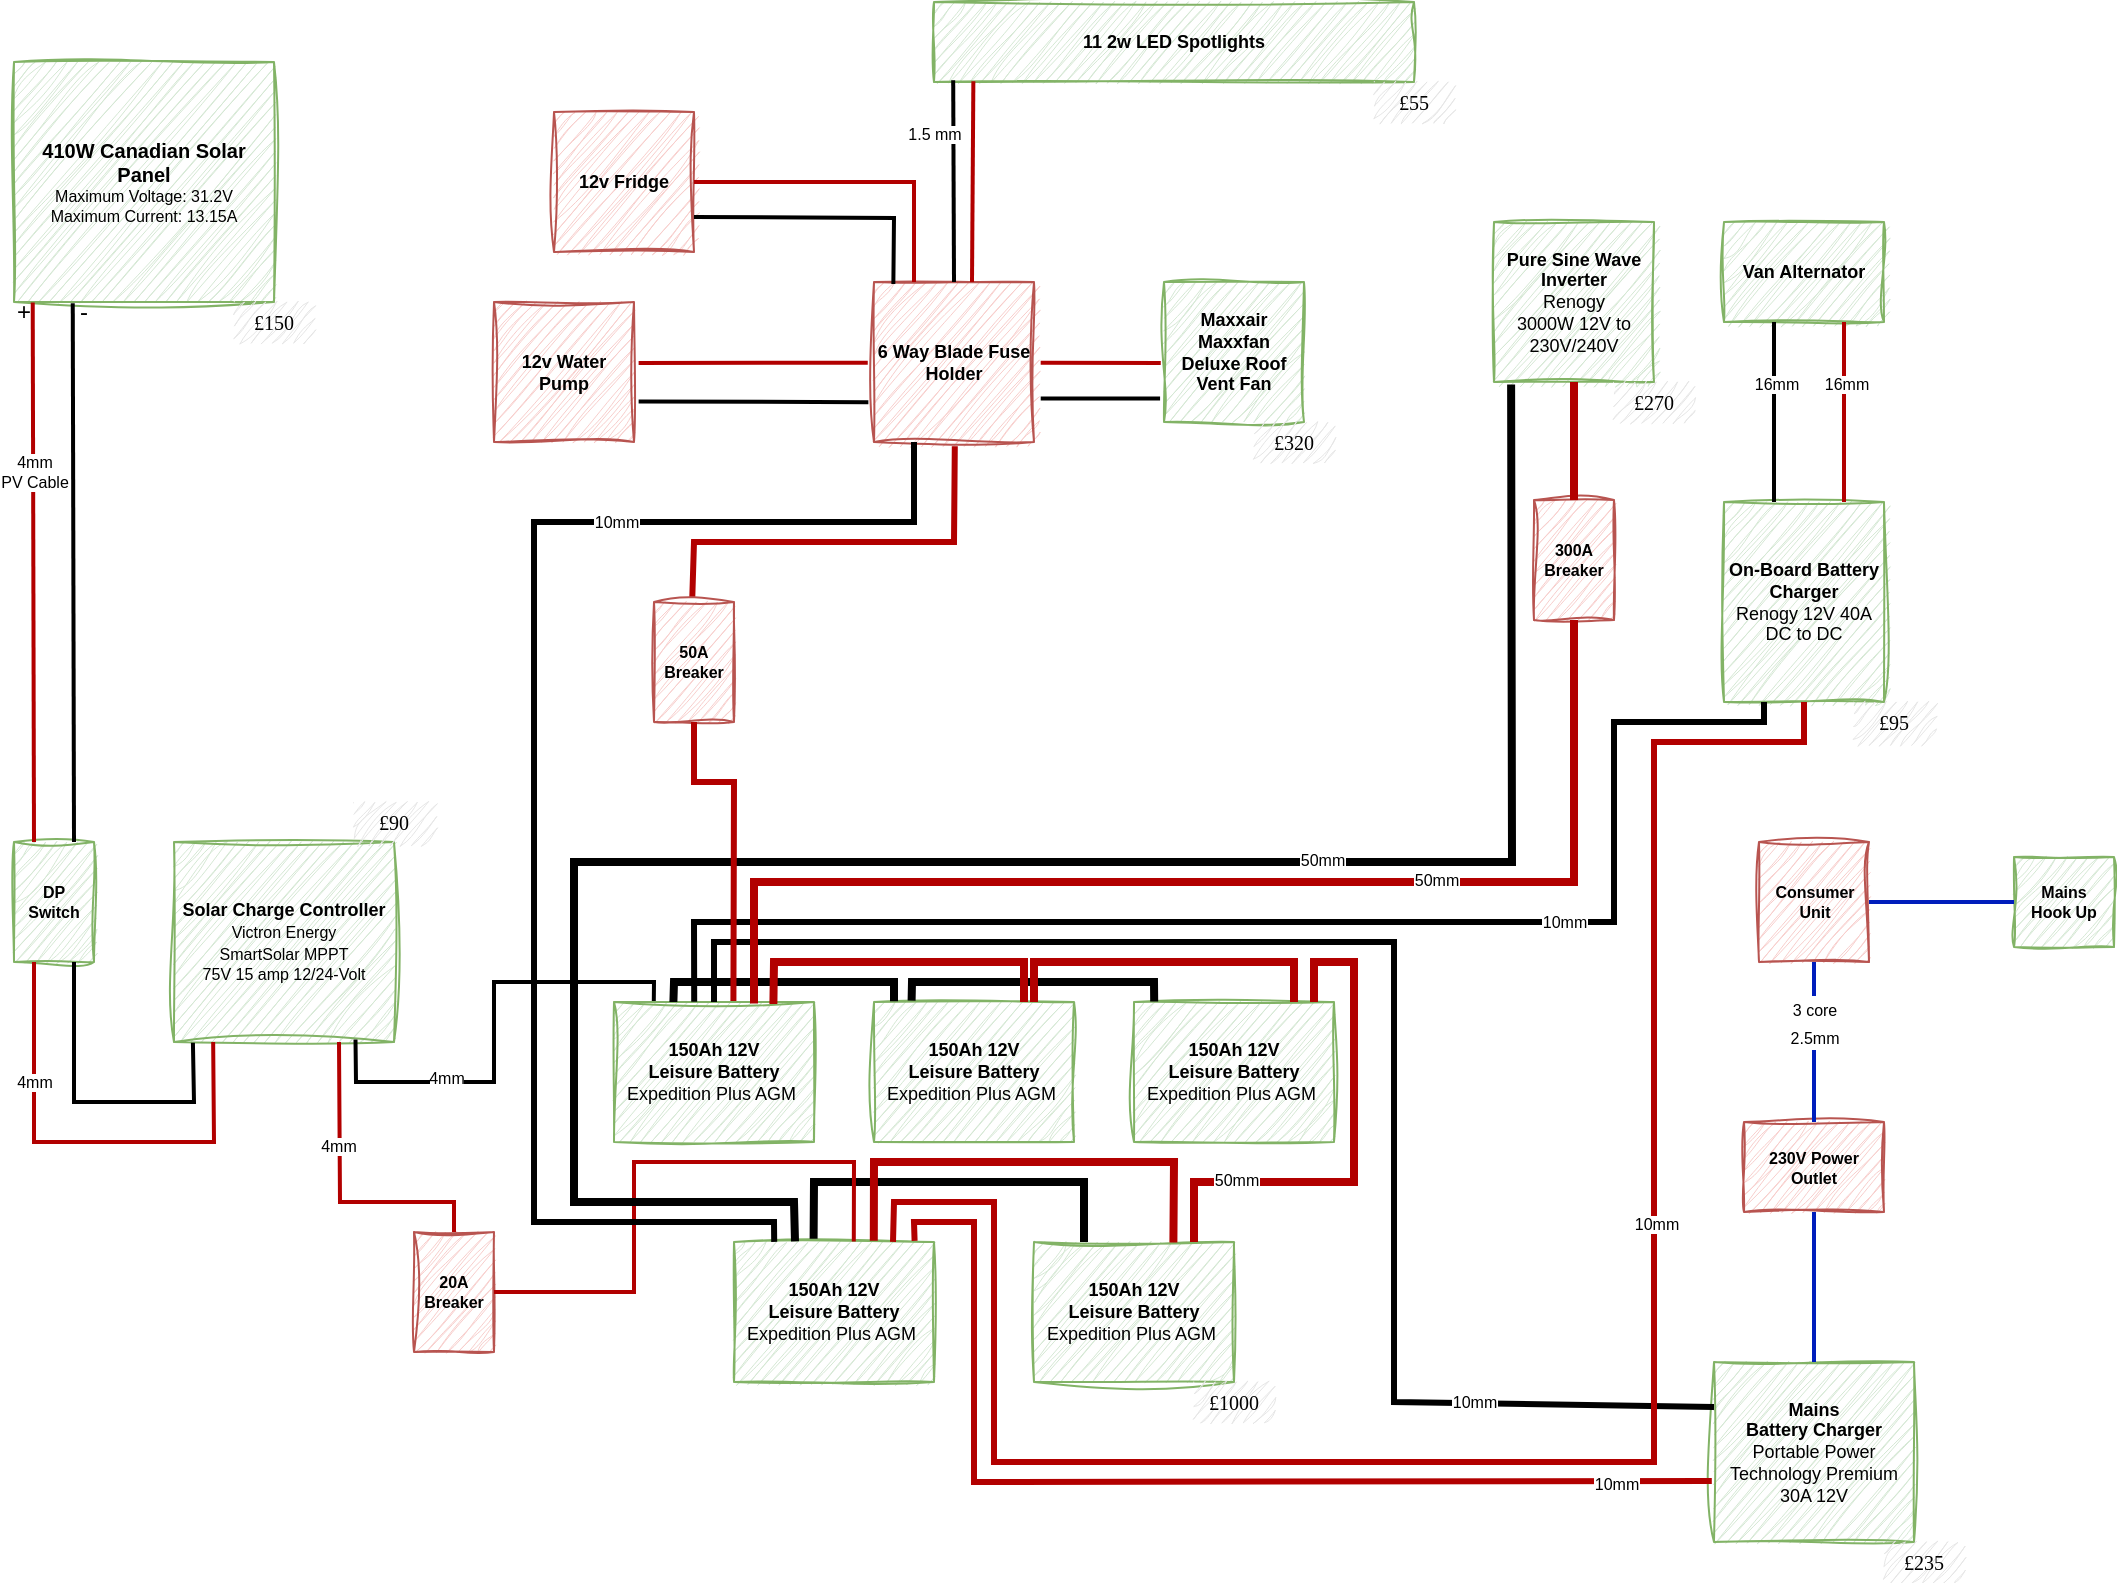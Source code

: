 <mxfile version="21.6.5" type="github">
  <diagram name="Page-1" id="DbgQS2VZ8mDrQ_-aRM_W">
    <mxGraphModel dx="1259" dy="679" grid="1" gridSize="10" guides="1" tooltips="1" connect="1" arrows="1" fold="1" page="1" pageScale="1" pageWidth="1169" pageHeight="827" math="0" shadow="0">
      <root>
        <mxCell id="0" />
        <mxCell id="1" parent="0" />
        <mxCell id="ezjOB3XX6p05gcalG66d-1" value="&lt;b&gt;&lt;font style=&quot;font-size: 10px;&quot;&gt;410W Canadian Solar Panel&lt;/font&gt;&lt;/b&gt;&lt;br style=&quot;font-size: 9px;&quot;&gt;&lt;div style=&quot;font-size: 8px;&quot;&gt;&lt;font style=&quot;font-size: 8px;&quot;&gt;Maximum Voltage: 31.2V&lt;/font&gt;&lt;/div&gt;&lt;div style=&quot;font-size: 8px;&quot;&gt;&lt;font style=&quot;font-size: 8px;&quot;&gt;Maximum Current: 13.15A&lt;/font&gt;&lt;/div&gt;" style="rounded=0;whiteSpace=wrap;html=1;sketch=1;curveFitting=1;jiggle=2;fontSize=9;fillColor=#d5e8d4;strokeColor=#82b366;" parent="1" vertex="1">
          <mxGeometry x="80" y="40" width="130" height="120" as="geometry" />
        </mxCell>
        <mxCell id="ezjOB3XX6p05gcalG66d-2" value="&lt;span style=&quot;font-size: 8px;&quot;&gt;&lt;b style=&quot;font-size: 8px;&quot;&gt;DP Switch&lt;/b&gt;&lt;/span&gt;" style="rounded=0;whiteSpace=wrap;html=1;sketch=1;curveFitting=1;jiggle=2;fontSize=8;fillColor=#d5e8d4;strokeColor=#82b366;" parent="1" vertex="1">
          <mxGeometry x="80" y="430" width="40" height="60" as="geometry" />
        </mxCell>
        <mxCell id="ezjOB3XX6p05gcalG66d-3" value="&lt;b&gt;Solar Charge Controller&lt;/b&gt;&lt;br&gt;&lt;font style=&quot;font-size: 8px;&quot;&gt;Victron Energy &lt;br&gt;SmartSolar MPPT &lt;br&gt;75V 15 amp 12/24-Volt&lt;/font&gt;" style="rounded=0;whiteSpace=wrap;html=1;sketch=1;curveFitting=1;jiggle=2;fontSize=9;fillColor=#d5e8d4;strokeColor=#82b366;" parent="1" vertex="1">
          <mxGeometry x="160" y="430" width="110" height="100" as="geometry" />
        </mxCell>
        <mxCell id="ezjOB3XX6p05gcalG66d-4" value="" style="endArrow=none;html=1;rounded=0;entryX=0.072;entryY=1.002;entryDx=0;entryDy=0;entryPerimeter=0;exitX=0.25;exitY=0;exitDx=0;exitDy=0;strokeWidth=2;fillColor=#e51400;strokeColor=#B20000;" parent="1" source="ezjOB3XX6p05gcalG66d-2" target="ezjOB3XX6p05gcalG66d-1" edge="1">
          <mxGeometry width="50" height="50" relative="1" as="geometry">
            <mxPoint x="620" y="380" as="sourcePoint" />
            <mxPoint x="670" y="330" as="targetPoint" />
          </mxGeometry>
        </mxCell>
        <mxCell id="ezjOB3XX6p05gcalG66d-38" value="4mm&lt;br style=&quot;font-size: 8px;&quot;&gt;PV Cable" style="edgeLabel;html=1;align=center;verticalAlign=middle;resizable=0;points=[];fontSize=8;" parent="ezjOB3XX6p05gcalG66d-4" vertex="1" connectable="0">
          <mxGeometry x="0.527" relative="1" as="geometry">
            <mxPoint y="21" as="offset" />
          </mxGeometry>
        </mxCell>
        <mxCell id="ezjOB3XX6p05gcalG66d-5" value="" style="endArrow=none;html=1;rounded=0;entryX=0.226;entryY=1.005;entryDx=0;entryDy=0;entryPerimeter=0;exitX=0.75;exitY=0;exitDx=0;exitDy=0;strokeWidth=2;" parent="1" source="ezjOB3XX6p05gcalG66d-2" target="ezjOB3XX6p05gcalG66d-1" edge="1">
          <mxGeometry width="50" height="50" relative="1" as="geometry">
            <mxPoint x="111" y="240" as="sourcePoint" />
            <mxPoint x="110" y="160" as="targetPoint" />
          </mxGeometry>
        </mxCell>
        <mxCell id="ezjOB3XX6p05gcalG66d-6" value="+" style="text;html=1;strokeColor=none;fillColor=none;align=center;verticalAlign=middle;whiteSpace=wrap;rounded=0;" parent="1" vertex="1">
          <mxGeometry x="80" y="160" width="10" height="10" as="geometry" />
        </mxCell>
        <mxCell id="ezjOB3XX6p05gcalG66d-7" value="-" style="text;html=1;strokeColor=none;fillColor=none;align=center;verticalAlign=middle;whiteSpace=wrap;rounded=0;" parent="1" vertex="1">
          <mxGeometry x="110" y="160" width="10" height="10" as="geometry" />
        </mxCell>
        <mxCell id="ezjOB3XX6p05gcalG66d-10" value="" style="endArrow=none;html=1;rounded=0;entryX=0.25;entryY=1;entryDx=0;entryDy=0;exitX=0.178;exitY=1;exitDx=0;exitDy=0;strokeWidth=2;fillColor=#e51400;strokeColor=#B20000;exitPerimeter=0;" parent="1" source="ezjOB3XX6p05gcalG66d-3" target="ezjOB3XX6p05gcalG66d-2" edge="1">
          <mxGeometry width="50" height="50" relative="1" as="geometry">
            <mxPoint x="91" y="570" as="sourcePoint" />
            <mxPoint x="90" y="490" as="targetPoint" />
            <Array as="points">
              <mxPoint x="180" y="580" />
              <mxPoint x="90" y="580" />
            </Array>
          </mxGeometry>
        </mxCell>
        <mxCell id="ezjOB3XX6p05gcalG66d-37" value="4mm" style="edgeLabel;html=1;align=center;verticalAlign=middle;resizable=0;points=[];fontSize=8;" parent="ezjOB3XX6p05gcalG66d-10" vertex="1" connectable="0">
          <mxGeometry x="0.27" relative="1" as="geometry">
            <mxPoint y="-24" as="offset" />
          </mxGeometry>
        </mxCell>
        <mxCell id="ezjOB3XX6p05gcalG66d-12" value="" style="endArrow=none;html=1;rounded=0;entryX=0.75;entryY=1;entryDx=0;entryDy=0;exitX=0.086;exitY=1.004;exitDx=0;exitDy=0;strokeWidth=2;exitPerimeter=0;" parent="1" source="ezjOB3XX6p05gcalG66d-3" target="ezjOB3XX6p05gcalG66d-2" edge="1">
          <mxGeometry width="50" height="50" relative="1" as="geometry">
            <mxPoint x="120" y="574.5" as="sourcePoint" />
            <mxPoint x="119" y="495.5" as="targetPoint" />
            <Array as="points">
              <mxPoint x="170" y="560" />
              <mxPoint x="110" y="560" />
            </Array>
          </mxGeometry>
        </mxCell>
        <mxCell id="ezjOB3XX6p05gcalG66d-13" value="&lt;b&gt;150Ah 12V &lt;br&gt;Leisure Battery&lt;br&gt;&lt;/b&gt;Expedition Plus AGM&amp;nbsp;" style="rounded=0;whiteSpace=wrap;html=1;sketch=1;curveFitting=1;jiggle=2;fontSize=9;fillColor=#d5e8d4;strokeColor=#82b366;" parent="1" vertex="1">
          <mxGeometry x="510" y="510" width="100" height="70" as="geometry" />
        </mxCell>
        <mxCell id="ezjOB3XX6p05gcalG66d-14" value="" style="endArrow=none;html=1;rounded=0;exitX=0.199;exitY=-0.005;exitDx=0;exitDy=0;strokeWidth=2;entryX=0.825;entryY=0.988;entryDx=0;entryDy=0;entryPerimeter=0;exitPerimeter=0;" parent="1" source="ezjOB3XX6p05gcalG66d-15" target="ezjOB3XX6p05gcalG66d-3" edge="1">
          <mxGeometry width="50" height="50" relative="1" as="geometry">
            <mxPoint x="309" y="570" as="sourcePoint" />
            <mxPoint x="250" y="530" as="targetPoint" />
            <Array as="points">
              <mxPoint x="400" y="500" />
              <mxPoint x="320" y="500" />
              <mxPoint x="320" y="550" />
              <mxPoint x="251" y="550" />
            </Array>
          </mxGeometry>
        </mxCell>
        <mxCell id="ezjOB3XX6p05gcalG66d-36" value="4mm" style="edgeLabel;html=1;align=center;verticalAlign=middle;resizable=0;points=[];fontSize=8;" parent="ezjOB3XX6p05gcalG66d-14" vertex="1" connectable="0">
          <mxGeometry x="0.424" y="-2" relative="1" as="geometry">
            <mxPoint as="offset" />
          </mxGeometry>
        </mxCell>
        <mxCell id="ezjOB3XX6p05gcalG66d-15" value="&lt;b&gt;150Ah 12V &lt;br&gt;Leisure Battery&lt;br&gt;&lt;/b&gt;Expedition Plus AGM&amp;nbsp;" style="rounded=0;whiteSpace=wrap;html=1;sketch=1;curveFitting=1;jiggle=2;fontSize=9;fillColor=#d5e8d4;strokeColor=#82b366;" parent="1" vertex="1">
          <mxGeometry x="380" y="510" width="100" height="70" as="geometry" />
        </mxCell>
        <mxCell id="ezjOB3XX6p05gcalG66d-16" value="&lt;b&gt;150Ah 12V &lt;br&gt;Leisure Battery&lt;br&gt;&lt;/b&gt;Expedition Plus AGM&amp;nbsp;" style="rounded=0;whiteSpace=wrap;html=1;sketch=1;curveFitting=1;jiggle=2;fontSize=9;fillColor=#d5e8d4;strokeColor=#82b366;" parent="1" vertex="1">
          <mxGeometry x="640" y="510" width="100" height="70" as="geometry" />
        </mxCell>
        <mxCell id="ezjOB3XX6p05gcalG66d-17" value="&lt;b&gt;150Ah 12V &lt;br&gt;Leisure Battery&lt;br&gt;&lt;/b&gt;Expedition Plus AGM&amp;nbsp;" style="rounded=0;whiteSpace=wrap;html=1;sketch=1;curveFitting=1;jiggle=2;fontSize=9;fillColor=#d5e8d4;strokeColor=#82b366;" parent="1" vertex="1">
          <mxGeometry x="440" y="630" width="100" height="70" as="geometry" />
        </mxCell>
        <mxCell id="ezjOB3XX6p05gcalG66d-18" value="&lt;b&gt;150Ah 12V &lt;br&gt;Leisure Battery&lt;br&gt;&lt;/b&gt;Expedition Plus AGM&amp;nbsp;" style="rounded=0;whiteSpace=wrap;html=1;sketch=1;curveFitting=1;jiggle=2;fontSize=9;fillColor=#d5e8d4;strokeColor=#82b366;" parent="1" vertex="1">
          <mxGeometry x="590" y="630" width="100" height="70" as="geometry" />
        </mxCell>
        <mxCell id="ezjOB3XX6p05gcalG66d-21" value="" style="endArrow=none;html=1;rounded=0;exitX=0.1;exitY=-0.005;exitDx=0;exitDy=0;strokeWidth=4;entryX=0.297;entryY=0;entryDx=0;entryDy=0;exitPerimeter=0;strokeColor=#000000;entryPerimeter=0;" parent="1" source="ezjOB3XX6p05gcalG66d-13" target="ezjOB3XX6p05gcalG66d-15" edge="1">
          <mxGeometry width="50" height="50" relative="1" as="geometry">
            <mxPoint x="520" y="510" as="sourcePoint" />
            <mxPoint x="440" y="510" as="targetPoint" />
            <Array as="points">
              <mxPoint x="520" y="500" />
              <mxPoint x="410" y="500" />
            </Array>
          </mxGeometry>
        </mxCell>
        <mxCell id="ezjOB3XX6p05gcalG66d-22" value="" style="endArrow=none;html=1;rounded=0;exitX=0.101;exitY=-0.003;exitDx=0;exitDy=0;strokeWidth=4;entryX=0.188;entryY=-0.01;entryDx=0;entryDy=0;entryPerimeter=0;exitPerimeter=0;" parent="1" source="ezjOB3XX6p05gcalG66d-16" target="ezjOB3XX6p05gcalG66d-13" edge="1">
          <mxGeometry width="50" height="50" relative="1" as="geometry">
            <mxPoint x="700" y="510" as="sourcePoint" />
            <mxPoint x="580" y="510" as="targetPoint" />
            <Array as="points">
              <mxPoint x="650" y="500" />
              <mxPoint x="529" y="500" />
            </Array>
          </mxGeometry>
        </mxCell>
        <mxCell id="ezjOB3XX6p05gcalG66d-23" value="" style="endArrow=none;html=1;rounded=0;exitX=0.25;exitY=0;exitDx=0;exitDy=0;strokeWidth=4;entryX=0.398;entryY=-0.023;entryDx=0;entryDy=0;entryPerimeter=0;" parent="1" source="ezjOB3XX6p05gcalG66d-18" target="ezjOB3XX6p05gcalG66d-17" edge="1">
          <mxGeometry width="50" height="50" relative="1" as="geometry">
            <mxPoint x="610" y="635" as="sourcePoint" />
            <mxPoint x="490" y="635" as="targetPoint" />
            <Array as="points">
              <mxPoint x="615" y="600" />
              <mxPoint x="480" y="600" />
            </Array>
          </mxGeometry>
        </mxCell>
        <mxCell id="ezjOB3XX6p05gcalG66d-24" value="" style="endArrow=none;html=1;rounded=0;exitX=0.75;exitY=0;exitDx=0;exitDy=0;strokeWidth=4;entryX=0.797;entryY=0.014;entryDx=0;entryDy=0;strokeColor=#B20000;fillColor=#e51400;entryPerimeter=0;" parent="1" source="ezjOB3XX6p05gcalG66d-13" target="ezjOB3XX6p05gcalG66d-15" edge="1">
          <mxGeometry width="50" height="50" relative="1" as="geometry">
            <mxPoint x="570" y="490" as="sourcePoint" />
            <mxPoint x="460" y="490" as="targetPoint" />
            <Array as="points">
              <mxPoint x="585" y="490" />
              <mxPoint x="460" y="490" />
            </Array>
          </mxGeometry>
        </mxCell>
        <mxCell id="ezjOB3XX6p05gcalG66d-25" value="" style="endArrow=none;html=1;rounded=0;exitX=0.75;exitY=0;exitDx=0;exitDy=0;strokeWidth=4;entryX=0.75;entryY=0;entryDx=0;entryDy=0;strokeColor=#B20000;fillColor=#e51400;" parent="1" edge="1">
          <mxGeometry width="50" height="50" relative="1" as="geometry">
            <mxPoint x="720" y="510" as="sourcePoint" />
            <mxPoint x="590" y="510" as="targetPoint" />
            <Array as="points">
              <mxPoint x="720" y="490" />
              <mxPoint x="590" y="490" />
            </Array>
          </mxGeometry>
        </mxCell>
        <mxCell id="ezjOB3XX6p05gcalG66d-26" value="" style="endArrow=none;html=1;rounded=0;strokeWidth=4;entryX=0.75;entryY=0;entryDx=0;entryDy=0;strokeColor=#B20000;fillColor=#e51400;" parent="1" edge="1">
          <mxGeometry width="50" height="50" relative="1" as="geometry">
            <mxPoint x="670" y="630" as="sourcePoint" />
            <mxPoint x="730" y="510" as="targetPoint" />
            <Array as="points">
              <mxPoint x="670" y="600" />
              <mxPoint x="750" y="600" />
              <mxPoint x="750" y="490" />
              <mxPoint x="730" y="490" />
            </Array>
          </mxGeometry>
        </mxCell>
        <mxCell id="ezjOB3XX6p05gcalG66d-71" value="50mm" style="edgeLabel;html=1;align=center;verticalAlign=middle;resizable=0;points=[];fontSize=8;" parent="ezjOB3XX6p05gcalG66d-26" vertex="1" connectable="0">
          <mxGeometry x="-0.608" y="1" relative="1" as="geometry">
            <mxPoint as="offset" />
          </mxGeometry>
        </mxCell>
        <mxCell id="ezjOB3XX6p05gcalG66d-27" value="" style="endArrow=none;html=1;rounded=0;exitX=0.697;exitY=0.004;exitDx=0;exitDy=0;strokeWidth=4;entryX=0.699;entryY=-0.009;entryDx=0;entryDy=0;strokeColor=#B20000;fillColor=#e51400;entryPerimeter=0;exitPerimeter=0;" parent="1" source="ezjOB3XX6p05gcalG66d-18" target="ezjOB3XX6p05gcalG66d-17" edge="1">
          <mxGeometry width="50" height="50" relative="1" as="geometry">
            <mxPoint x="660" y="620" as="sourcePoint" />
            <mxPoint x="530" y="620" as="targetPoint" />
            <Array as="points">
              <mxPoint x="660" y="590" />
              <mxPoint x="510" y="590" />
            </Array>
          </mxGeometry>
        </mxCell>
        <mxCell id="ezjOB3XX6p05gcalG66d-28" value="&lt;span style=&quot;font-size: 8px;&quot;&gt;&lt;b style=&quot;font-size: 8px;&quot;&gt;20A&lt;br&gt;Breaker&lt;br&gt;&lt;/b&gt;&lt;/span&gt;" style="rounded=0;whiteSpace=wrap;html=1;sketch=1;curveFitting=1;jiggle=2;fontSize=8;fillColor=#f8cecc;strokeColor=#b85450;" parent="1" vertex="1">
          <mxGeometry x="280" y="625" width="40" height="60" as="geometry" />
        </mxCell>
        <mxCell id="ezjOB3XX6p05gcalG66d-30" value="" style="endArrow=none;html=1;rounded=0;strokeWidth=2;entryX=1;entryY=0.5;entryDx=0;entryDy=0;strokeColor=#B20000;fillColor=#e51400;exitX=0.599;exitY=-0.003;exitDx=0;exitDy=0;exitPerimeter=0;" parent="1" source="ezjOB3XX6p05gcalG66d-17" target="ezjOB3XX6p05gcalG66d-28" edge="1">
          <mxGeometry width="50" height="50" relative="1" as="geometry">
            <mxPoint x="510" y="629" as="sourcePoint" />
            <mxPoint x="390" y="620" as="targetPoint" />
            <Array as="points">
              <mxPoint x="500" y="590" />
              <mxPoint x="390" y="590" />
              <mxPoint x="390" y="655" />
            </Array>
          </mxGeometry>
        </mxCell>
        <mxCell id="ezjOB3XX6p05gcalG66d-32" value="" style="endArrow=none;html=1;rounded=0;exitX=0.5;exitY=0;exitDx=0;exitDy=0;strokeWidth=2;entryX=0.75;entryY=1;entryDx=0;entryDy=0;strokeColor=#B20000;fillColor=#e51400;" parent="1" source="ezjOB3XX6p05gcalG66d-28" target="ezjOB3XX6p05gcalG66d-3" edge="1">
          <mxGeometry width="50" height="50" relative="1" as="geometry">
            <mxPoint x="300" y="630" as="sourcePoint" />
            <mxPoint x="100" y="665" as="targetPoint" />
            <Array as="points">
              <mxPoint x="300" y="610" />
              <mxPoint x="243" y="610" />
            </Array>
          </mxGeometry>
        </mxCell>
        <mxCell id="ezjOB3XX6p05gcalG66d-35" value="4mm" style="edgeLabel;html=1;align=center;verticalAlign=middle;resizable=0;points=[];fontSize=8;" parent="ezjOB3XX6p05gcalG66d-32" vertex="1" connectable="0">
          <mxGeometry x="0.32" y="1" relative="1" as="geometry">
            <mxPoint as="offset" />
          </mxGeometry>
        </mxCell>
        <mxCell id="ezjOB3XX6p05gcalG66d-39" value="&lt;b&gt;Mains &lt;/b&gt;&lt;br&gt;&lt;b&gt;Battery Charger&lt;/b&gt;&lt;br&gt;Portable Power Technology Premium 30A 12V" style="rounded=0;whiteSpace=wrap;html=1;sketch=1;curveFitting=1;jiggle=2;fontSize=9;fillColor=#d5e8d4;strokeColor=#82b366;" parent="1" vertex="1">
          <mxGeometry x="930" y="690" width="100" height="90" as="geometry" />
        </mxCell>
        <mxCell id="ezjOB3XX6p05gcalG66d-40" value="" style="endArrow=none;html=1;rounded=0;strokeWidth=3;entryX=0.903;entryY=-0.008;entryDx=0;entryDy=0;strokeColor=#B20000;fillColor=#e51400;entryPerimeter=0;exitX=-0.011;exitY=0.661;exitDx=0;exitDy=0;exitPerimeter=0;" parent="1" source="ezjOB3XX6p05gcalG66d-39" target="ezjOB3XX6p05gcalG66d-17" edge="1">
          <mxGeometry width="50" height="50" relative="1" as="geometry">
            <mxPoint x="800" y="750" as="sourcePoint" />
            <mxPoint x="540" y="635" as="targetPoint" />
            <Array as="points">
              <mxPoint x="560" y="750" />
              <mxPoint x="560" y="620" />
              <mxPoint x="530" y="620" />
            </Array>
          </mxGeometry>
        </mxCell>
        <mxCell id="ezjOB3XX6p05gcalG66d-50" value="10mm" style="edgeLabel;html=1;align=center;verticalAlign=middle;resizable=0;points=[];fontSize=8;" parent="ezjOB3XX6p05gcalG66d-40" vertex="1" connectable="0">
          <mxGeometry x="-0.368" y="1" relative="1" as="geometry">
            <mxPoint x="122" as="offset" />
          </mxGeometry>
        </mxCell>
        <mxCell id="ezjOB3XX6p05gcalG66d-41" value="" style="endArrow=none;html=1;rounded=0;strokeWidth=3;strokeColor=#000000;exitX=0;exitY=0.25;exitDx=0;exitDy=0;entryX=0.5;entryY=0;entryDx=0;entryDy=0;" parent="1" source="ezjOB3XX6p05gcalG66d-39" target="ezjOB3XX6p05gcalG66d-15" edge="1">
          <mxGeometry width="50" height="50" relative="1" as="geometry">
            <mxPoint x="770" y="742.098" as="sourcePoint" />
            <mxPoint x="420" y="510" as="targetPoint" />
            <Array as="points">
              <mxPoint x="770" y="710" />
              <mxPoint x="770" y="480" />
              <mxPoint x="430" y="480" />
            </Array>
          </mxGeometry>
        </mxCell>
        <mxCell id="ezjOB3XX6p05gcalG66d-70" value="10mm" style="edgeLabel;html=1;align=center;verticalAlign=middle;resizable=0;points=[];fontSize=8;" parent="ezjOB3XX6p05gcalG66d-41" vertex="1" connectable="0">
          <mxGeometry x="-0.683" y="-1" relative="1" as="geometry">
            <mxPoint as="offset" />
          </mxGeometry>
        </mxCell>
        <mxCell id="ezjOB3XX6p05gcalG66d-42" value="&lt;span style=&quot;font-size: 8px;&quot;&gt;&lt;b style=&quot;font-size: 8px;&quot;&gt;230V Power Outlet&lt;br&gt;&lt;/b&gt;&lt;/span&gt;" style="rounded=0;whiteSpace=wrap;html=1;sketch=1;curveFitting=1;jiggle=2;fontSize=8;fillColor=#f8cecc;strokeColor=#b85450;" parent="1" vertex="1">
          <mxGeometry x="945" y="570" width="70" height="45" as="geometry" />
        </mxCell>
        <mxCell id="ezjOB3XX6p05gcalG66d-44" value="&lt;span style=&quot;font-size: 8px;&quot;&gt;&lt;b style=&quot;font-size: 8px;&quot;&gt;Consumer&lt;br&gt;Unit&lt;br&gt;&lt;/b&gt;&lt;/span&gt;" style="rounded=0;whiteSpace=wrap;html=1;sketch=1;curveFitting=1;jiggle=2;fontSize=8;fillColor=#f8cecc;strokeColor=#b85450;" parent="1" vertex="1">
          <mxGeometry x="952.5" y="430" width="55" height="60" as="geometry" />
        </mxCell>
        <mxCell id="ezjOB3XX6p05gcalG66d-45" value="&lt;span style=&quot;font-size: 8px;&quot;&gt;&lt;b style=&quot;font-size: 8px;&quot;&gt;Mains &lt;br&gt;Hook Up&lt;br&gt;&lt;/b&gt;&lt;/span&gt;" style="rounded=0;whiteSpace=wrap;html=1;sketch=1;curveFitting=1;jiggle=2;fontSize=8;fillColor=#d5e8d4;strokeColor=#82b366;" parent="1" vertex="1">
          <mxGeometry x="1080" y="437.5" width="50" height="45" as="geometry" />
        </mxCell>
        <mxCell id="ezjOB3XX6p05gcalG66d-46" value="" style="endArrow=none;html=1;rounded=0;strokeWidth=2;strokeColor=#001DBC;exitX=0.5;exitY=0;exitDx=0;exitDy=0;entryX=0.5;entryY=1;entryDx=0;entryDy=0;fillColor=#0050ef;" parent="1" source="ezjOB3XX6p05gcalG66d-39" target="ezjOB3XX6p05gcalG66d-42" edge="1">
          <mxGeometry width="50" height="50" relative="1" as="geometry">
            <mxPoint x="940" y="723" as="sourcePoint" />
            <mxPoint x="430" y="520" as="targetPoint" />
          </mxGeometry>
        </mxCell>
        <mxCell id="ezjOB3XX6p05gcalG66d-48" value="&lt;font style=&quot;font-size: 8px;&quot;&gt;3 core&lt;br&gt;2.5mm&lt;/font&gt;" style="endArrow=none;html=1;rounded=0;strokeWidth=2;strokeColor=#001DBC;exitX=0.5;exitY=0;exitDx=0;exitDy=0;entryX=0.5;entryY=1;entryDx=0;entryDy=0;fillColor=#0050ef;" parent="1" source="ezjOB3XX6p05gcalG66d-42" target="ezjOB3XX6p05gcalG66d-44" edge="1">
          <mxGeometry x="0.25" width="50" height="50" relative="1" as="geometry">
            <mxPoint x="1070" y="595" as="sourcePoint" />
            <mxPoint x="1070" y="520" as="targetPoint" />
            <mxPoint as="offset" />
          </mxGeometry>
        </mxCell>
        <mxCell id="ezjOB3XX6p05gcalG66d-49" value="" style="endArrow=none;html=1;rounded=0;strokeWidth=2;strokeColor=#001DBC;exitX=1;exitY=0.5;exitDx=0;exitDy=0;entryX=0;entryY=0.5;entryDx=0;entryDy=0;fillColor=#0050ef;" parent="1" source="ezjOB3XX6p05gcalG66d-44" target="ezjOB3XX6p05gcalG66d-45" edge="1">
          <mxGeometry width="50" height="50" relative="1" as="geometry">
            <mxPoint x="990" y="580" as="sourcePoint" />
            <mxPoint x="990" y="500" as="targetPoint" />
          </mxGeometry>
        </mxCell>
        <mxCell id="ezjOB3XX6p05gcalG66d-51" value="&lt;b&gt;On-Board Battery Charger&lt;br&gt;&lt;/b&gt;Renogy 12V 40A DC to DC" style="rounded=0;whiteSpace=wrap;html=1;sketch=1;curveFitting=1;jiggle=2;fontSize=9;fillColor=#d5e8d4;strokeColor=#82b366;" parent="1" vertex="1">
          <mxGeometry x="935" y="260" width="80" height="100" as="geometry" />
        </mxCell>
        <mxCell id="ezjOB3XX6p05gcalG66d-52" value="" style="endArrow=none;html=1;rounded=0;strokeWidth=3;entryX=0.795;entryY=-0.001;entryDx=0;entryDy=0;strokeColor=#B20000;fillColor=#e51400;entryPerimeter=0;exitX=0.5;exitY=1;exitDx=0;exitDy=0;" parent="1" source="ezjOB3XX6p05gcalG66d-51" target="ezjOB3XX6p05gcalG66d-17" edge="1">
          <mxGeometry width="50" height="50" relative="1" as="geometry">
            <mxPoint x="939" y="759" as="sourcePoint" />
            <mxPoint x="540" y="639" as="targetPoint" />
            <Array as="points">
              <mxPoint x="975" y="380" />
              <mxPoint x="900" y="380" />
              <mxPoint x="900" y="740" />
              <mxPoint x="570" y="740" />
              <mxPoint x="570" y="610" />
              <mxPoint x="520" y="610" />
            </Array>
          </mxGeometry>
        </mxCell>
        <mxCell id="ezjOB3XX6p05gcalG66d-54" value="10mm" style="edgeLabel;html=1;align=center;verticalAlign=middle;resizable=0;points=[];fontSize=8;" parent="ezjOB3XX6p05gcalG66d-52" vertex="1" connectable="0">
          <mxGeometry x="-0.318" y="1" relative="1" as="geometry">
            <mxPoint as="offset" />
          </mxGeometry>
        </mxCell>
        <mxCell id="ezjOB3XX6p05gcalG66d-55" value="" style="endArrow=none;html=1;rounded=0;exitX=0.25;exitY=1;exitDx=0;exitDy=0;strokeWidth=3;entryX=0.401;entryY=-0.001;entryDx=0;entryDy=0;strokeColor=#000000;entryPerimeter=0;" parent="1" source="ezjOB3XX6p05gcalG66d-51" target="ezjOB3XX6p05gcalG66d-15" edge="1">
          <mxGeometry width="50" height="50" relative="1" as="geometry">
            <mxPoint x="530" y="520" as="sourcePoint" />
            <mxPoint x="420" y="520" as="targetPoint" />
            <Array as="points">
              <mxPoint x="955" y="370" />
              <mxPoint x="880" y="370" />
              <mxPoint x="880" y="470" />
              <mxPoint x="420" y="470" />
            </Array>
          </mxGeometry>
        </mxCell>
        <mxCell id="ezjOB3XX6p05gcalG66d-69" value="10mm" style="edgeLabel;html=1;align=center;verticalAlign=middle;resizable=0;points=[];fontSize=8;" parent="ezjOB3XX6p05gcalG66d-55" vertex="1" connectable="0">
          <mxGeometry x="-0.386" relative="1" as="geometry">
            <mxPoint as="offset" />
          </mxGeometry>
        </mxCell>
        <mxCell id="ezjOB3XX6p05gcalG66d-56" value="&lt;b&gt;Van Alternator&lt;/b&gt;" style="rounded=0;whiteSpace=wrap;html=1;sketch=1;curveFitting=1;jiggle=2;fontSize=9;fillColor=#d5e8d4;strokeColor=#82b366;" parent="1" vertex="1">
          <mxGeometry x="935" y="120" width="80" height="50" as="geometry" />
        </mxCell>
        <mxCell id="ezjOB3XX6p05gcalG66d-57" value="" style="endArrow=none;html=1;rounded=0;strokeWidth=2;entryX=0.75;entryY=0;entryDx=0;entryDy=0;strokeColor=#B20000;fillColor=#e51400;exitX=0.75;exitY=1;exitDx=0;exitDy=0;" parent="1" source="ezjOB3XX6p05gcalG66d-56" target="ezjOB3XX6p05gcalG66d-51" edge="1">
          <mxGeometry width="50" height="50" relative="1" as="geometry">
            <mxPoint x="1025" y="278" as="sourcePoint" />
            <mxPoint x="570" y="548" as="targetPoint" />
          </mxGeometry>
        </mxCell>
        <mxCell id="ezjOB3XX6p05gcalG66d-58" value="16mm" style="edgeLabel;html=1;align=center;verticalAlign=middle;resizable=0;points=[];fontSize=8;" parent="ezjOB3XX6p05gcalG66d-57" vertex="1" connectable="0">
          <mxGeometry x="-0.318" y="1" relative="1" as="geometry">
            <mxPoint as="offset" />
          </mxGeometry>
        </mxCell>
        <mxCell id="ezjOB3XX6p05gcalG66d-59" value="" style="endArrow=none;html=1;rounded=0;strokeWidth=2;entryX=0.75;entryY=0;entryDx=0;entryDy=0;strokeColor=#000000;fillColor=#e51400;" parent="1" edge="1">
          <mxGeometry width="50" height="50" relative="1" as="geometry">
            <mxPoint x="960" y="170" as="sourcePoint" />
            <mxPoint x="960" y="260" as="targetPoint" />
          </mxGeometry>
        </mxCell>
        <mxCell id="ezjOB3XX6p05gcalG66d-60" value="16mm" style="edgeLabel;html=1;align=center;verticalAlign=middle;resizable=0;points=[];fontSize=8;" parent="ezjOB3XX6p05gcalG66d-59" vertex="1" connectable="0">
          <mxGeometry x="-0.318" y="1" relative="1" as="geometry">
            <mxPoint as="offset" />
          </mxGeometry>
        </mxCell>
        <mxCell id="ezjOB3XX6p05gcalG66d-61" value="&lt;b&gt;Pure Sine Wave Inverter&lt;br&gt;&lt;/b&gt;Renogy&lt;br&gt;3000W 12V to 230V/240V" style="rounded=0;whiteSpace=wrap;html=1;sketch=1;curveFitting=1;jiggle=2;fontSize=9;fillColor=#d5e8d4;strokeColor=#82b366;" parent="1" vertex="1">
          <mxGeometry x="820" y="120" width="80" height="80" as="geometry" />
        </mxCell>
        <mxCell id="ezjOB3XX6p05gcalG66d-62" value="&lt;span style=&quot;font-size: 8px;&quot;&gt;&lt;b style=&quot;font-size: 8px;&quot;&gt;300A&lt;br&gt;Breaker&lt;br&gt;&lt;/b&gt;&lt;/span&gt;" style="rounded=0;whiteSpace=wrap;html=1;sketch=1;curveFitting=1;jiggle=2;fontSize=8;fillColor=#f8cecc;strokeColor=#b85450;" parent="1" vertex="1">
          <mxGeometry x="840" y="259.04" width="40" height="60" as="geometry" />
        </mxCell>
        <mxCell id="ezjOB3XX6p05gcalG66d-63" value="" style="endArrow=none;html=1;rounded=0;strokeWidth=4;entryX=0.7;entryY=0.01;entryDx=0;entryDy=0;strokeColor=#B20000;entryPerimeter=0;exitX=0.5;exitY=1;exitDx=0;exitDy=0;fillColor=#e51400;" parent="1" source="ezjOB3XX6p05gcalG66d-62" target="ezjOB3XX6p05gcalG66d-15" edge="1">
          <mxGeometry width="50" height="50" relative="1" as="geometry">
            <mxPoint x="830" y="270" as="sourcePoint" />
            <mxPoint x="430" y="520" as="targetPoint" />
            <Array as="points">
              <mxPoint x="860" y="450" />
              <mxPoint x="450" y="450" />
            </Array>
          </mxGeometry>
        </mxCell>
        <mxCell id="ezjOB3XX6p05gcalG66d-64" value="50mm" style="edgeLabel;html=1;align=center;verticalAlign=middle;resizable=0;points=[];fontSize=8;" parent="ezjOB3XX6p05gcalG66d-63" vertex="1" connectable="0">
          <mxGeometry x="-0.336" y="-1" relative="1" as="geometry">
            <mxPoint as="offset" />
          </mxGeometry>
        </mxCell>
        <mxCell id="ezjOB3XX6p05gcalG66d-65" value="" style="endArrow=none;html=1;rounded=0;strokeWidth=4;strokeColor=#000000;exitX=0.107;exitY=1.015;exitDx=0;exitDy=0;fillColor=#e51400;exitPerimeter=0;entryX=0.305;entryY=-0.004;entryDx=0;entryDy=0;entryPerimeter=0;" parent="1" source="ezjOB3XX6p05gcalG66d-61" target="ezjOB3XX6p05gcalG66d-17" edge="1">
          <mxGeometry width="50" height="50" relative="1" as="geometry">
            <mxPoint x="810" y="249" as="sourcePoint" />
            <mxPoint x="360" y="620" as="targetPoint" />
            <Array as="points">
              <mxPoint x="829" y="440" />
              <mxPoint x="360" y="440" />
              <mxPoint x="360" y="610" />
              <mxPoint x="470" y="610" />
            </Array>
          </mxGeometry>
        </mxCell>
        <mxCell id="ezjOB3XX6p05gcalG66d-66" value="50mm" style="edgeLabel;html=1;align=center;verticalAlign=middle;resizable=0;points=[];fontSize=8;" parent="ezjOB3XX6p05gcalG66d-65" vertex="1" connectable="0">
          <mxGeometry x="-0.336" y="-1" relative="1" as="geometry">
            <mxPoint as="offset" />
          </mxGeometry>
        </mxCell>
        <mxCell id="ezjOB3XX6p05gcalG66d-67" value="" style="endArrow=none;html=1;rounded=0;strokeWidth=4;strokeColor=#B20000;exitX=0.5;exitY=1;exitDx=0;exitDy=0;fillColor=#e51400;entryX=0.5;entryY=0;entryDx=0;entryDy=0;" parent="1" source="ezjOB3XX6p05gcalG66d-61" target="ezjOB3XX6p05gcalG66d-62" edge="1">
          <mxGeometry width="50" height="50" relative="1" as="geometry">
            <mxPoint x="839" y="211" as="sourcePoint" />
            <mxPoint x="523" y="720" as="targetPoint" />
          </mxGeometry>
        </mxCell>
        <mxCell id="ezjOB3XX6p05gcalG66d-72" value="&lt;b&gt;6 Way Blade Fuse Holder&lt;/b&gt;" style="rounded=0;whiteSpace=wrap;html=1;sketch=1;curveFitting=1;jiggle=2;fontSize=9;fillColor=#f8cecc;strokeColor=#b85450;" parent="1" vertex="1">
          <mxGeometry x="510" y="150" width="80" height="80" as="geometry" />
        </mxCell>
        <mxCell id="ezjOB3XX6p05gcalG66d-73" value="&lt;span style=&quot;font-size: 8px;&quot;&gt;&lt;b style=&quot;font-size: 8px;&quot;&gt;50A&lt;br&gt;Breaker&lt;br&gt;&lt;/b&gt;&lt;/span&gt;" style="rounded=0;whiteSpace=wrap;html=1;sketch=1;curveFitting=1;jiggle=2;fontSize=8;fillColor=#f8cecc;strokeColor=#b85450;" parent="1" vertex="1">
          <mxGeometry x="400" y="310" width="40" height="60" as="geometry" />
        </mxCell>
        <mxCell id="ezjOB3XX6p05gcalG66d-74" value="" style="endArrow=none;html=1;rounded=0;strokeWidth=3;strokeColor=#B20000;exitX=0.5;exitY=1;exitDx=0;exitDy=0;fillColor=#e51400;entryX=0.5;entryY=0;entryDx=0;entryDy=0;" parent="1" source="ezjOB3XX6p05gcalG66d-73" edge="1">
          <mxGeometry width="50" height="50" relative="1" as="geometry">
            <mxPoint x="439.71" y="450.5" as="sourcePoint" />
            <mxPoint x="439.71" y="509.5" as="targetPoint" />
            <Array as="points">
              <mxPoint x="420" y="400" />
              <mxPoint x="440" y="400" />
            </Array>
          </mxGeometry>
        </mxCell>
        <mxCell id="ezjOB3XX6p05gcalG66d-75" value="" style="endArrow=none;html=1;rounded=0;strokeWidth=3;strokeColor=#B20000;exitX=0.479;exitY=-0.046;exitDx=0;exitDy=0;fillColor=#e51400;entryX=0.505;entryY=1.027;entryDx=0;entryDy=0;exitPerimeter=0;entryPerimeter=0;" parent="1" source="ezjOB3XX6p05gcalG66d-73" target="ezjOB3XX6p05gcalG66d-72" edge="1">
          <mxGeometry width="50" height="50" relative="1" as="geometry">
            <mxPoint x="500" y="319.04" as="sourcePoint" />
            <mxPoint x="519.71" y="458.54" as="targetPoint" />
            <Array as="points">
              <mxPoint x="420" y="280" />
              <mxPoint x="550" y="280" />
            </Array>
          </mxGeometry>
        </mxCell>
        <mxCell id="ezjOB3XX6p05gcalG66d-76" value="" style="endArrow=none;html=1;rounded=0;strokeWidth=3;strokeColor=#000000;fillColor=#e51400;entryX=0.25;entryY=1;entryDx=0;entryDy=0;exitX=0.201;exitY=-0.001;exitDx=0;exitDy=0;exitPerimeter=0;" parent="1" source="ezjOB3XX6p05gcalG66d-17" target="ezjOB3XX6p05gcalG66d-72" edge="1">
          <mxGeometry width="50" height="50" relative="1" as="geometry">
            <mxPoint x="420" y="683.896" as="sourcePoint" />
            <mxPoint x="560" y="242" as="targetPoint" />
            <Array as="points">
              <mxPoint x="460" y="620" />
              <mxPoint x="340" y="620" />
              <mxPoint x="340" y="270" />
              <mxPoint x="530" y="270" />
            </Array>
          </mxGeometry>
        </mxCell>
        <mxCell id="ezjOB3XX6p05gcalG66d-77" value="10mm" style="edgeLabel;html=1;align=center;verticalAlign=middle;resizable=0;points=[];fontSize=8;" parent="ezjOB3XX6p05gcalG66d-76" vertex="1" connectable="0">
          <mxGeometry x="0.466" relative="1" as="geometry">
            <mxPoint as="offset" />
          </mxGeometry>
        </mxCell>
        <mxCell id="ezjOB3XX6p05gcalG66d-78" value="&lt;b&gt;11 2w LED Spotlights&lt;/b&gt;" style="rounded=0;whiteSpace=wrap;html=1;sketch=1;curveFitting=1;jiggle=2;fontSize=9;fillColor=#d5e8d4;strokeColor=#82b366;" parent="1" vertex="1">
          <mxGeometry x="540" y="10" width="240" height="40" as="geometry" />
        </mxCell>
        <mxCell id="ezjOB3XX6p05gcalG66d-79" value="" style="endArrow=none;html=1;rounded=0;strokeWidth=2;strokeColor=#000000;fillColor=#e51400;entryX=0.04;entryY=0.979;entryDx=0;entryDy=0;exitX=0.5;exitY=0;exitDx=0;exitDy=0;entryPerimeter=0;" parent="1" source="ezjOB3XX6p05gcalG66d-72" target="ezjOB3XX6p05gcalG66d-78" edge="1">
          <mxGeometry width="50" height="50" relative="1" as="geometry">
            <mxPoint x="470" y="640" as="sourcePoint" />
            <mxPoint x="540" y="240" as="targetPoint" />
          </mxGeometry>
        </mxCell>
        <mxCell id="ezjOB3XX6p05gcalG66d-80" value="1.5 mm" style="edgeLabel;html=1;align=center;verticalAlign=middle;resizable=0;points=[];fontSize=8;" parent="ezjOB3XX6p05gcalG66d-79" vertex="1" connectable="0">
          <mxGeometry x="0.466" relative="1" as="geometry">
            <mxPoint x="-10" as="offset" />
          </mxGeometry>
        </mxCell>
        <mxCell id="ezjOB3XX6p05gcalG66d-81" value="" style="endArrow=none;html=1;rounded=0;strokeWidth=2;strokeColor=#B20000;fillColor=#e51400;entryX=0.082;entryY=0.99;entryDx=0;entryDy=0;exitX=0.5;exitY=0;exitDx=0;exitDy=0;entryPerimeter=0;" parent="1" target="ezjOB3XX6p05gcalG66d-78" edge="1">
          <mxGeometry width="50" height="50" relative="1" as="geometry">
            <mxPoint x="559" y="150" as="sourcePoint" />
            <mxPoint x="561" y="50" as="targetPoint" />
          </mxGeometry>
        </mxCell>
        <mxCell id="ezjOB3XX6p05gcalG66d-83" value="&lt;b&gt;Maxxair Maxxfan Deluxe Roof Vent Fan&lt;/b&gt;" style="rounded=0;whiteSpace=wrap;html=1;sketch=1;curveFitting=1;jiggle=2;fontSize=9;fillColor=#d5e8d4;strokeColor=#82b366;" parent="1" vertex="1">
          <mxGeometry x="655" y="150" width="70" height="70" as="geometry" />
        </mxCell>
        <mxCell id="ezjOB3XX6p05gcalG66d-84" value="&lt;b&gt;12v Water Pump&lt;/b&gt;" style="rounded=0;whiteSpace=wrap;html=1;sketch=1;curveFitting=1;jiggle=2;fontSize=9;fillColor=#f8cecc;strokeColor=#b85450;" parent="1" vertex="1">
          <mxGeometry x="320" y="160" width="70" height="70" as="geometry" />
        </mxCell>
        <mxCell id="ezjOB3XX6p05gcalG66d-85" value="&lt;b&gt;12v Fridge&lt;/b&gt;" style="rounded=0;whiteSpace=wrap;html=1;sketch=1;curveFitting=1;jiggle=2;fontSize=9;fillColor=#f8cecc;strokeColor=#b85450;" parent="1" vertex="1">
          <mxGeometry x="350" y="65" width="70" height="70" as="geometry" />
        </mxCell>
        <mxCell id="ezjOB3XX6p05gcalG66d-86" value="" style="endArrow=none;html=1;rounded=0;strokeWidth=2;strokeColor=#B20000;fillColor=#e51400;entryX=1;entryY=0.5;entryDx=0;entryDy=0;exitX=0.25;exitY=0;exitDx=0;exitDy=0;" parent="1" source="ezjOB3XX6p05gcalG66d-72" target="ezjOB3XX6p05gcalG66d-85" edge="1">
          <mxGeometry width="50" height="50" relative="1" as="geometry">
            <mxPoint x="569" y="160" as="sourcePoint" />
            <mxPoint x="570" y="60" as="targetPoint" />
            <Array as="points">
              <mxPoint x="530" y="100" />
            </Array>
          </mxGeometry>
        </mxCell>
        <mxCell id="ezjOB3XX6p05gcalG66d-87" value="" style="endArrow=none;html=1;rounded=0;strokeWidth=2;strokeColor=#000000;fillColor=#e51400;entryX=1;entryY=0.75;entryDx=0;entryDy=0;exitX=0.121;exitY=0.012;exitDx=0;exitDy=0;exitPerimeter=0;" parent="1" source="ezjOB3XX6p05gcalG66d-72" target="ezjOB3XX6p05gcalG66d-85" edge="1">
          <mxGeometry width="50" height="50" relative="1" as="geometry">
            <mxPoint x="540" y="160" as="sourcePoint" />
            <mxPoint x="430" y="103" as="targetPoint" />
            <Array as="points">
              <mxPoint x="520" y="118" />
            </Array>
          </mxGeometry>
        </mxCell>
        <mxCell id="ezjOB3XX6p05gcalG66d-88" value="" style="endArrow=none;html=1;rounded=0;strokeWidth=2;strokeColor=#000000;fillColor=#e51400;entryX=1.033;entryY=0.71;entryDx=0;entryDy=0;exitX=-0.035;exitY=0.751;exitDx=0;exitDy=0;exitPerimeter=0;entryPerimeter=0;" parent="1" source="ezjOB3XX6p05gcalG66d-72" target="ezjOB3XX6p05gcalG66d-84" edge="1">
          <mxGeometry width="50" height="50" relative="1" as="geometry">
            <mxPoint x="530" y="161" as="sourcePoint" />
            <mxPoint x="430" y="128" as="targetPoint" />
          </mxGeometry>
        </mxCell>
        <mxCell id="ezjOB3XX6p05gcalG66d-89" value="" style="endArrow=none;html=1;rounded=0;strokeWidth=2;strokeColor=#B20000;fillColor=#e51400;entryX=1.033;entryY=0.435;entryDx=0;entryDy=0;entryPerimeter=0;exitX=-0.039;exitY=0.505;exitDx=0;exitDy=0;exitPerimeter=0;" parent="1" source="ezjOB3XX6p05gcalG66d-72" target="ezjOB3XX6p05gcalG66d-84" edge="1">
          <mxGeometry width="50" height="50" relative="1" as="geometry">
            <mxPoint x="500" y="190" as="sourcePoint" />
            <mxPoint x="390" y="190.5" as="targetPoint" />
          </mxGeometry>
        </mxCell>
        <mxCell id="ezjOB3XX6p05gcalG66d-90" value="" style="endArrow=none;html=1;rounded=0;strokeWidth=2;strokeColor=#B20000;fillColor=#e51400;entryX=-0.023;entryY=0.578;entryDx=0;entryDy=0;entryPerimeter=0;exitX=1.042;exitY=0.505;exitDx=0;exitDy=0;exitPerimeter=0;" parent="1" source="ezjOB3XX6p05gcalG66d-72" target="ezjOB3XX6p05gcalG66d-83" edge="1">
          <mxGeometry width="50" height="50" relative="1" as="geometry">
            <mxPoint x="517" y="200" as="sourcePoint" />
            <mxPoint x="402" y="200" as="targetPoint" />
          </mxGeometry>
        </mxCell>
        <mxCell id="ezjOB3XX6p05gcalG66d-91" value="" style="endArrow=none;html=1;rounded=0;strokeWidth=2;strokeColor=#000000;fillColor=#e51400;entryX=-0.028;entryY=0.832;entryDx=0;entryDy=0;entryPerimeter=0;exitX=1.042;exitY=0.728;exitDx=0;exitDy=0;exitPerimeter=0;" parent="1" source="ezjOB3XX6p05gcalG66d-72" target="ezjOB3XX6p05gcalG66d-83" edge="1">
          <mxGeometry width="50" height="50" relative="1" as="geometry">
            <mxPoint x="603" y="200" as="sourcePoint" />
            <mxPoint x="663" y="200" as="targetPoint" />
          </mxGeometry>
        </mxCell>
        <mxCell id="VXaETZQ9VbJ2am4-Ywdy-1" value="£320" style="text;html=1;strokeColor=none;fillColor=#E6E6E6;align=center;verticalAlign=middle;whiteSpace=wrap;rounded=0;fontSize=10;fontFamily=Verdana;fontStyle=0;sketch=1;curveFitting=1;jiggle=2;" vertex="1" parent="1">
          <mxGeometry x="700" y="220" width="40" height="20" as="geometry" />
        </mxCell>
        <mxCell id="VXaETZQ9VbJ2am4-Ywdy-2" value="£270" style="text;html=1;strokeColor=none;fillColor=#E6E6E6;align=center;verticalAlign=middle;whiteSpace=wrap;rounded=0;fontSize=10;fontFamily=Verdana;fontStyle=0;sketch=1;curveFitting=1;jiggle=2;" vertex="1" parent="1">
          <mxGeometry x="880" y="200" width="40" height="20" as="geometry" />
        </mxCell>
        <mxCell id="VXaETZQ9VbJ2am4-Ywdy-3" value="£95" style="text;html=1;strokeColor=none;fillColor=#E6E6E6;align=center;verticalAlign=middle;whiteSpace=wrap;rounded=0;fontSize=10;fontFamily=Verdana;fontStyle=0;sketch=1;curveFitting=1;jiggle=2;" vertex="1" parent="1">
          <mxGeometry x="1000" y="360" width="40" height="20" as="geometry" />
        </mxCell>
        <mxCell id="VXaETZQ9VbJ2am4-Ywdy-4" value="£150" style="text;html=1;strokeColor=none;fillColor=#E6E6E6;align=center;verticalAlign=middle;whiteSpace=wrap;rounded=0;fontSize=10;fontFamily=Verdana;fontStyle=0;sketch=1;curveFitting=1;jiggle=2;" vertex="1" parent="1">
          <mxGeometry x="190" y="160" width="40" height="20" as="geometry" />
        </mxCell>
        <mxCell id="VXaETZQ9VbJ2am4-Ywdy-5" value="£90" style="text;html=1;strokeColor=none;fillColor=#E6E6E6;align=center;verticalAlign=middle;whiteSpace=wrap;rounded=0;fontSize=10;fontFamily=Verdana;fontStyle=0;sketch=1;curveFitting=1;jiggle=2;" vertex="1" parent="1">
          <mxGeometry x="250" y="410" width="40" height="20" as="geometry" />
        </mxCell>
        <mxCell id="VXaETZQ9VbJ2am4-Ywdy-6" value="£1000" style="text;html=1;strokeColor=none;fillColor=#E6E6E6;align=center;verticalAlign=middle;whiteSpace=wrap;rounded=0;fontSize=10;fontFamily=Verdana;fontStyle=0;sketch=1;curveFitting=1;jiggle=2;" vertex="1" parent="1">
          <mxGeometry x="670" y="700" width="40" height="20" as="geometry" />
        </mxCell>
        <mxCell id="VXaETZQ9VbJ2am4-Ywdy-9" value="£235" style="text;html=1;strokeColor=none;fillColor=#E6E6E6;align=center;verticalAlign=middle;whiteSpace=wrap;rounded=0;fontSize=10;fontFamily=Verdana;fontStyle=0;sketch=1;curveFitting=1;jiggle=2;" vertex="1" parent="1">
          <mxGeometry x="1015" y="780" width="40" height="20" as="geometry" />
        </mxCell>
        <mxCell id="VXaETZQ9VbJ2am4-Ywdy-10" value="£55" style="text;html=1;strokeColor=none;fillColor=#E6E6E6;align=center;verticalAlign=middle;whiteSpace=wrap;rounded=0;fontSize=10;fontFamily=Verdana;fontStyle=0;sketch=1;curveFitting=1;jiggle=2;" vertex="1" parent="1">
          <mxGeometry x="760" y="50" width="40" height="20" as="geometry" />
        </mxCell>
      </root>
    </mxGraphModel>
  </diagram>
</mxfile>
